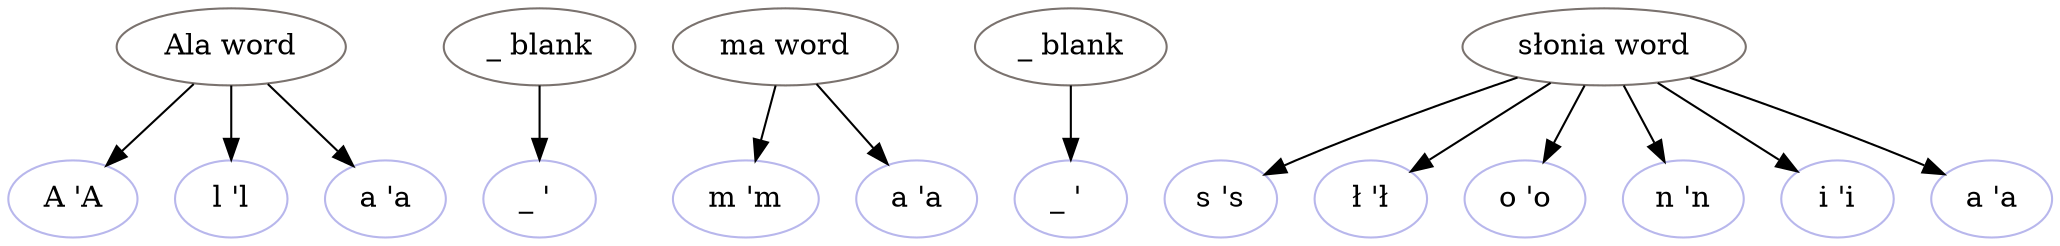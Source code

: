 digraph g {
	node [label="\N"];
	graph [rankdir=TB,
		bb="0,0,981,112"];
	1 [label="A 'A", color="#b8b7ec", pos="31,19", width="0.86111", height="0.51389"];
	2 [label="l 'l", color="#b8b7ec", pos="107,19", width="0.75", height="0.51389"];
	3 [label="a 'a", color="#b8b7ec", pos="181,19", width="0.80556", height="0.51389"];
	4 [label="Ala word", color="#7a726e", pos="107,93", width="1.5278", height="0.51389"];
	5 [label="_ ' ", color="#b8b7ec", pos="255,19", width="0.75", height="0.51389"];
	6 [label="_ blank", color="#7a726e", pos="255,93", width="1.2778", height="0.51389"];
	7 [label="m 'm", color="#b8b7ec", pos="354,19", width="0.97222", height="0.51389"];
	8 [label="a 'a", color="#b8b7ec", pos="436,19", width="0.80556", height="0.51389"];
	9 [label="ma word", color="#7a726e", pos="373,93", width="1.5", height="0.51389"];
	10 [label="_ ' ", color="#b8b7ec", pos="510,19", width="0.75", height="0.51389"];
	11 [label="_ blank", color="#7a726e", pos="510,93", width="1.2778", height="0.51389"];
	12 [label="s 's", color="#b8b7ec", pos="582,19", width="0.75", height="0.51389"];
	13 [label="ł 'ł", color="#b8b7ec", pos="654,19", width="0.75", height="0.51389"];
	14 [label="o 'o", color="#b8b7ec", pos="728,19", width="0.80556", height="0.51389"];
	15 [label="n 'n", color="#b8b7ec", pos="804,19", width="0.80556", height="0.51389"];
	16 [label="i 'i", color="#b8b7ec", pos="878,19", width="0.75", height="0.51389"];
	17 [label="a 'a", color="#b8b7ec", pos="952,19", width="0.80556", height="0.51389"];
	18 [label="słonia word", color="#7a726e", pos="766,93", width="1.8889", height="0.51389"];
	4 -> 1 [pos="e,47.327,34.898 88.989,75.463 78.718,65.462 65.722,52.809 54.638,42.016"];
	4 -> 2 [pos="e,107,37.667 107,74.327 107,66.264 107,56.648 107,47.711"];
	4 -> 3 [pos="e,165.1,34.898 124.54,75.463 134.54,65.462 147.19,52.809 157.98,42.016"];
	6 -> 5 [pos="e,255,37.667 255,74.327 255,66.264 255,56.648 255,47.711"];
	9 -> 7 [pos="e,358.73,37.411 368.21,74.327 366.1,66.114 363.57,56.29 361.24,47.214"];
	9 -> 8 [pos="e,421.97,35.483 388.25,75.087 396.35,65.569 406.43,53.73 415.24,43.386"];
	11 -> 10 [pos="e,510,37.667 510,74.327 510,66.264 510,56.648 510,47.711"];
	18 -> 12 [pos="e,603.09,30.717 722.66,78.563 692.84,68.225 652.53,53.449 618,38 616.16,37.177 614.29,36.302 612.41,35.397"];
	18 -> 13 [pos="e,673.54,31.911 740.02,75.837 722.74,64.42 700.05,49.427 682.31,37.706"];
	18 -> 14 [pos="e,737.06,36.648 756.41,74.327 751.96,65.656 746.58,55.19 741.71,45.704"];
	18 -> 15 [pos="e,794.94,36.648 775.59,74.327 780.04,65.656 785.42,55.19 790.29,45.704"];
	18 -> 16 [pos="e,858.46,31.911 791.98,75.837 809.26,64.42 831.95,49.427 849.69,37.706"];
	18 -> 17 [pos="e,929.28,30.858 808.58,78.547 838.42,68.089 879.05,53.178 914,38 916.03,37.117 918.11,36.179 920.2,35.211"];
}
